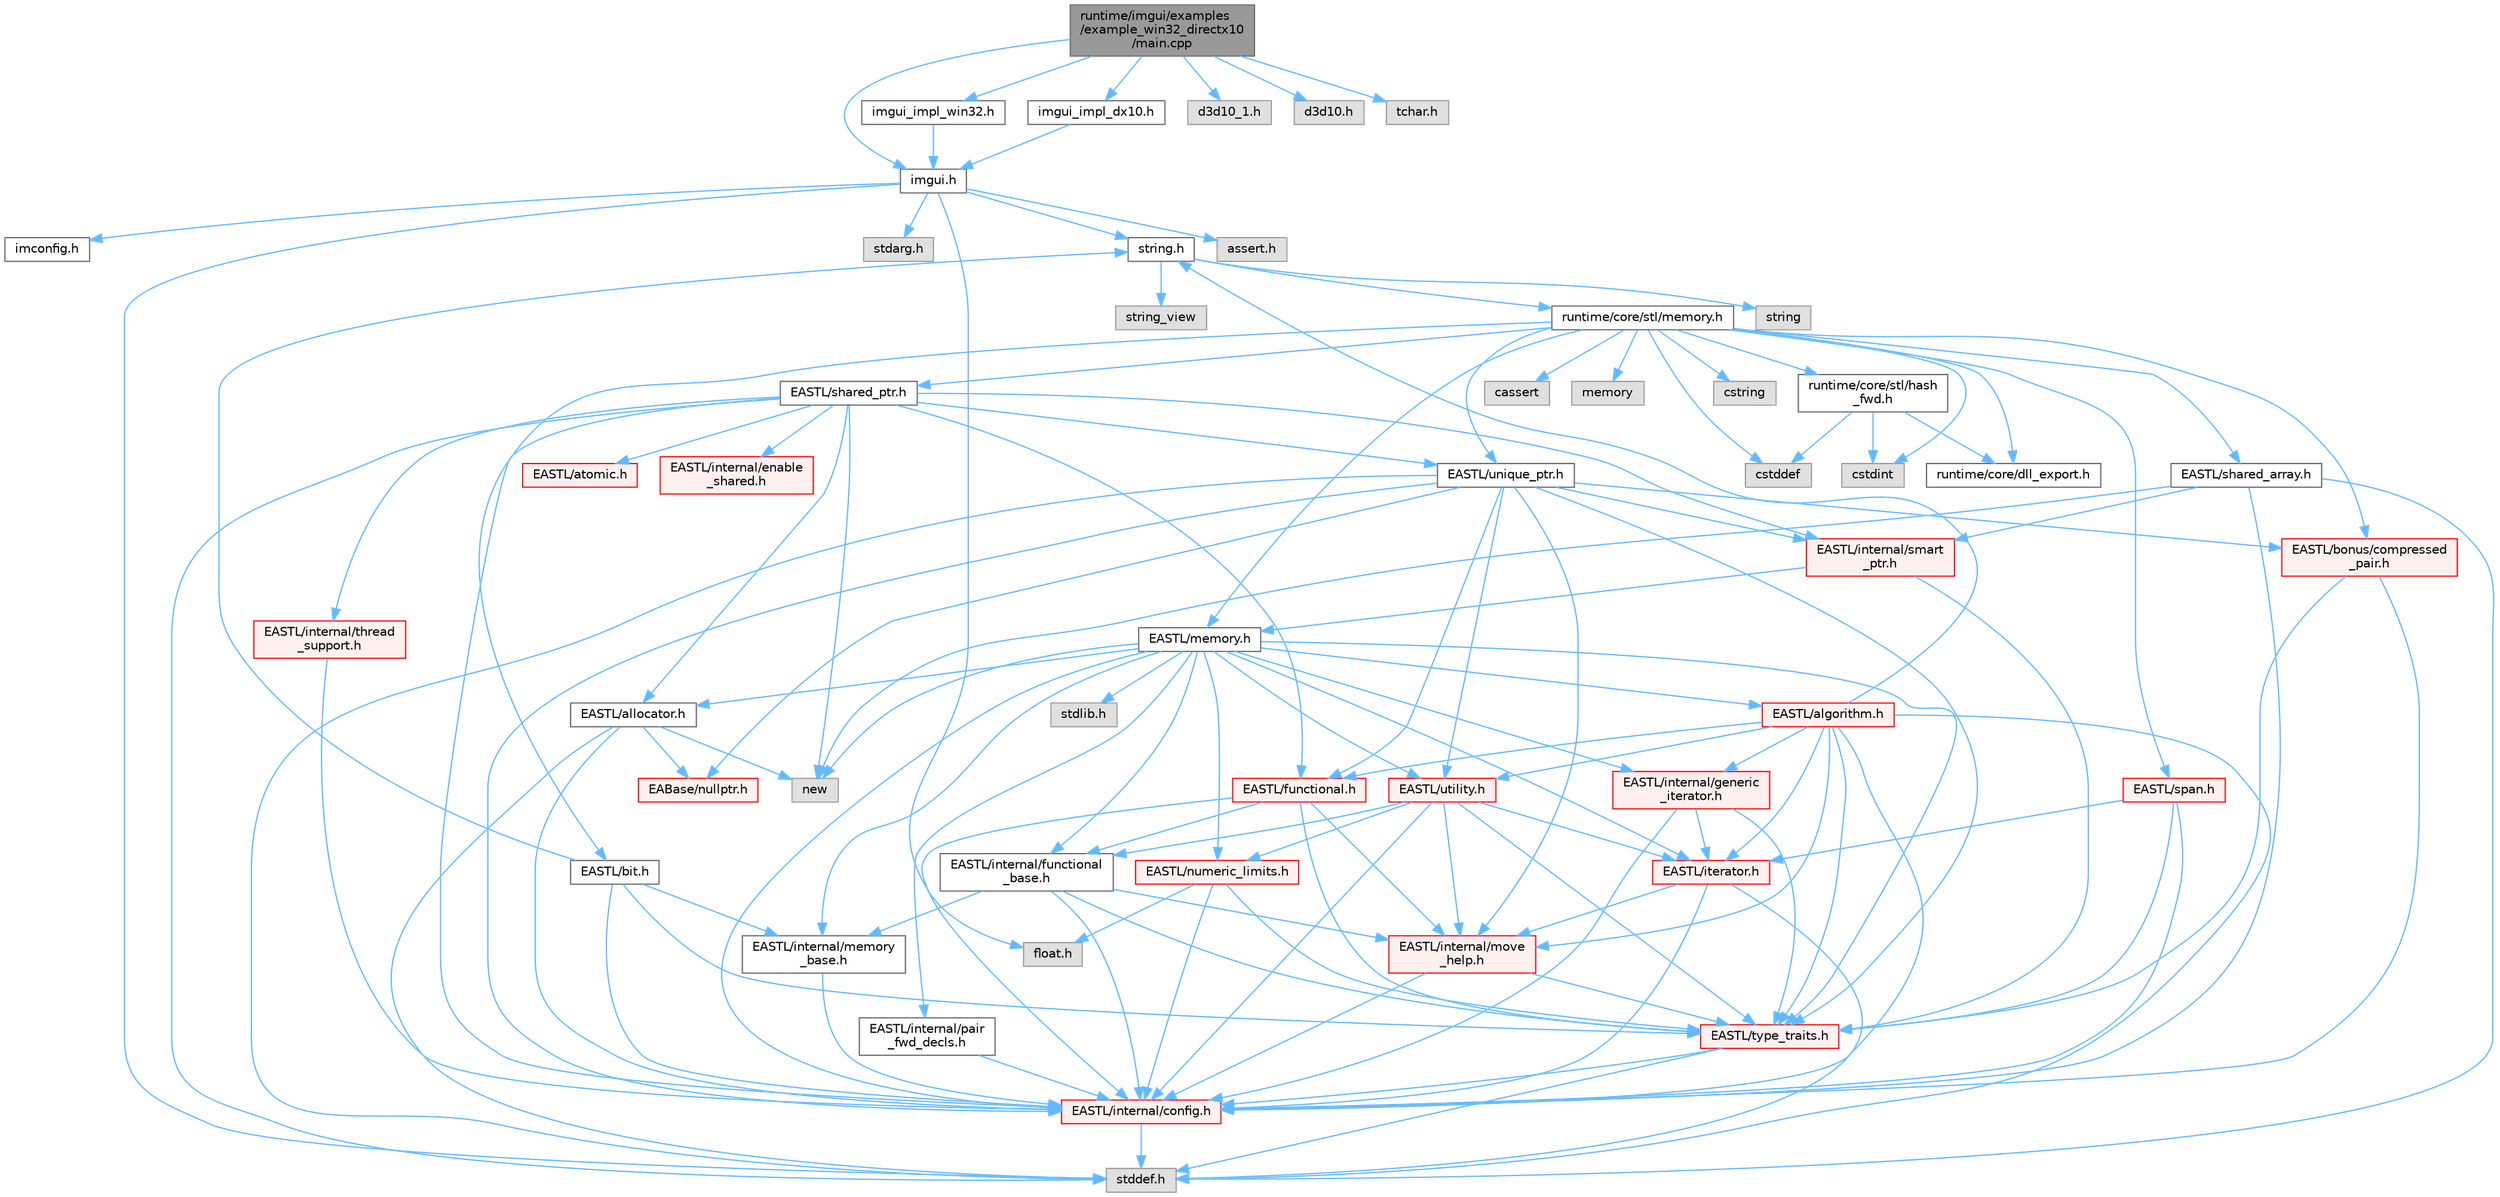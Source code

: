 digraph "runtime/imgui/examples/example_win32_directx10/main.cpp"
{
 // LATEX_PDF_SIZE
  bgcolor="transparent";
  edge [fontname=Helvetica,fontsize=10,labelfontname=Helvetica,labelfontsize=10];
  node [fontname=Helvetica,fontsize=10,shape=box,height=0.2,width=0.4];
  Node1 [id="Node000001",label="runtime/imgui/examples\l/example_win32_directx10\l/main.cpp",height=0.2,width=0.4,color="gray40", fillcolor="grey60", style="filled", fontcolor="black",tooltip=" "];
  Node1 -> Node2 [id="edge126_Node000001_Node000002",color="steelblue1",style="solid",tooltip=" "];
  Node2 [id="Node000002",label="imgui.h",height=0.2,width=0.4,color="grey40", fillcolor="white", style="filled",URL="$imgui_8h.html",tooltip=" "];
  Node2 -> Node3 [id="edge127_Node000002_Node000003",color="steelblue1",style="solid",tooltip=" "];
  Node3 [id="Node000003",label="imconfig.h",height=0.2,width=0.4,color="grey40", fillcolor="white", style="filled",URL="$imconfig_8h.html",tooltip=" "];
  Node2 -> Node4 [id="edge128_Node000002_Node000004",color="steelblue1",style="solid",tooltip=" "];
  Node4 [id="Node000004",label="float.h",height=0.2,width=0.4,color="grey60", fillcolor="#E0E0E0", style="filled",tooltip=" "];
  Node2 -> Node5 [id="edge129_Node000002_Node000005",color="steelblue1",style="solid",tooltip=" "];
  Node5 [id="Node000005",label="stdarg.h",height=0.2,width=0.4,color="grey60", fillcolor="#E0E0E0", style="filled",tooltip=" "];
  Node2 -> Node6 [id="edge130_Node000002_Node000006",color="steelblue1",style="solid",tooltip=" "];
  Node6 [id="Node000006",label="stddef.h",height=0.2,width=0.4,color="grey60", fillcolor="#E0E0E0", style="filled",tooltip=" "];
  Node2 -> Node7 [id="edge131_Node000002_Node000007",color="steelblue1",style="solid",tooltip=" "];
  Node7 [id="Node000007",label="string.h",height=0.2,width=0.4,color="grey40", fillcolor="white", style="filled",URL="$string_8h.html",tooltip=" "];
  Node7 -> Node8 [id="edge132_Node000007_Node000008",color="steelblue1",style="solid",tooltip=" "];
  Node8 [id="Node000008",label="string",height=0.2,width=0.4,color="grey60", fillcolor="#E0E0E0", style="filled",tooltip=" "];
  Node7 -> Node9 [id="edge133_Node000007_Node000009",color="steelblue1",style="solid",tooltip=" "];
  Node9 [id="Node000009",label="string_view",height=0.2,width=0.4,color="grey60", fillcolor="#E0E0E0", style="filled",tooltip=" "];
  Node7 -> Node10 [id="edge134_Node000007_Node000010",color="steelblue1",style="solid",tooltip=" "];
  Node10 [id="Node000010",label="runtime/core/stl/memory.h",height=0.2,width=0.4,color="grey40", fillcolor="white", style="filled",URL="$core_2stl_2memory_8h.html",tooltip=" "];
  Node10 -> Node11 [id="edge135_Node000010_Node000011",color="steelblue1",style="solid",tooltip=" "];
  Node11 [id="Node000011",label="cstddef",height=0.2,width=0.4,color="grey60", fillcolor="#E0E0E0", style="filled",tooltip=" "];
  Node10 -> Node12 [id="edge136_Node000010_Node000012",color="steelblue1",style="solid",tooltip=" "];
  Node12 [id="Node000012",label="cstdint",height=0.2,width=0.4,color="grey60", fillcolor="#E0E0E0", style="filled",tooltip=" "];
  Node10 -> Node13 [id="edge137_Node000010_Node000013",color="steelblue1",style="solid",tooltip=" "];
  Node13 [id="Node000013",label="cassert",height=0.2,width=0.4,color="grey60", fillcolor="#E0E0E0", style="filled",tooltip=" "];
  Node10 -> Node14 [id="edge138_Node000010_Node000014",color="steelblue1",style="solid",tooltip=" "];
  Node14 [id="Node000014",label="memory",height=0.2,width=0.4,color="grey60", fillcolor="#E0E0E0", style="filled",tooltip=" "];
  Node10 -> Node15 [id="edge139_Node000010_Node000015",color="steelblue1",style="solid",tooltip=" "];
  Node15 [id="Node000015",label="cstring",height=0.2,width=0.4,color="grey60", fillcolor="#E0E0E0", style="filled",tooltip=" "];
  Node10 -> Node16 [id="edge140_Node000010_Node000016",color="steelblue1",style="solid",tooltip=" "];
  Node16 [id="Node000016",label="EASTL/bit.h",height=0.2,width=0.4,color="grey40", fillcolor="white", style="filled",URL="$bit_8h.html",tooltip=" "];
  Node16 -> Node17 [id="edge141_Node000016_Node000017",color="steelblue1",style="solid",tooltip=" "];
  Node17 [id="Node000017",label="EASTL/internal/config.h",height=0.2,width=0.4,color="red", fillcolor="#FFF0F0", style="filled",URL="$config_8h.html",tooltip=" "];
  Node17 -> Node6 [id="edge142_Node000017_Node000006",color="steelblue1",style="solid",tooltip=" "];
  Node16 -> Node25 [id="edge143_Node000016_Node000025",color="steelblue1",style="solid",tooltip=" "];
  Node25 [id="Node000025",label="EASTL/internal/memory\l_base.h",height=0.2,width=0.4,color="grey40", fillcolor="white", style="filled",URL="$memory__base_8h.html",tooltip=" "];
  Node25 -> Node17 [id="edge144_Node000025_Node000017",color="steelblue1",style="solid",tooltip=" "];
  Node16 -> Node26 [id="edge145_Node000016_Node000026",color="steelblue1",style="solid",tooltip=" "];
  Node26 [id="Node000026",label="EASTL/type_traits.h",height=0.2,width=0.4,color="red", fillcolor="#FFF0F0", style="filled",URL="$_e_a_s_t_l_2include_2_e_a_s_t_l_2type__traits_8h.html",tooltip=" "];
  Node26 -> Node17 [id="edge146_Node000026_Node000017",color="steelblue1",style="solid",tooltip=" "];
  Node26 -> Node6 [id="edge147_Node000026_Node000006",color="steelblue1",style="solid",tooltip=" "];
  Node16 -> Node7 [id="edge148_Node000016_Node000007",color="steelblue1",style="solid",tooltip=" "];
  Node10 -> Node36 [id="edge149_Node000010_Node000036",color="steelblue1",style="solid",tooltip=" "];
  Node36 [id="Node000036",label="EASTL/memory.h",height=0.2,width=0.4,color="grey40", fillcolor="white", style="filled",URL="$_e_a_s_t_l_2include_2_e_a_s_t_l_2memory_8h.html",tooltip=" "];
  Node36 -> Node17 [id="edge150_Node000036_Node000017",color="steelblue1",style="solid",tooltip=" "];
  Node36 -> Node25 [id="edge151_Node000036_Node000025",color="steelblue1",style="solid",tooltip=" "];
  Node36 -> Node37 [id="edge152_Node000036_Node000037",color="steelblue1",style="solid",tooltip=" "];
  Node37 [id="Node000037",label="EASTL/internal/generic\l_iterator.h",height=0.2,width=0.4,color="red", fillcolor="#FFF0F0", style="filled",URL="$generic__iterator_8h.html",tooltip=" "];
  Node37 -> Node17 [id="edge153_Node000037_Node000017",color="steelblue1",style="solid",tooltip=" "];
  Node37 -> Node38 [id="edge154_Node000037_Node000038",color="steelblue1",style="solid",tooltip=" "];
  Node38 [id="Node000038",label="EASTL/iterator.h",height=0.2,width=0.4,color="red", fillcolor="#FFF0F0", style="filled",URL="$_e_a_s_t_l_2include_2_e_a_s_t_l_2iterator_8h.html",tooltip=" "];
  Node38 -> Node17 [id="edge155_Node000038_Node000017",color="steelblue1",style="solid",tooltip=" "];
  Node38 -> Node39 [id="edge156_Node000038_Node000039",color="steelblue1",style="solid",tooltip=" "];
  Node39 [id="Node000039",label="EASTL/internal/move\l_help.h",height=0.2,width=0.4,color="red", fillcolor="#FFF0F0", style="filled",URL="$move__help_8h.html",tooltip=" "];
  Node39 -> Node17 [id="edge157_Node000039_Node000017",color="steelblue1",style="solid",tooltip=" "];
  Node39 -> Node26 [id="edge158_Node000039_Node000026",color="steelblue1",style="solid",tooltip=" "];
  Node38 -> Node6 [id="edge159_Node000038_Node000006",color="steelblue1",style="solid",tooltip=" "];
  Node37 -> Node26 [id="edge160_Node000037_Node000026",color="steelblue1",style="solid",tooltip=" "];
  Node36 -> Node41 [id="edge161_Node000036_Node000041",color="steelblue1",style="solid",tooltip=" "];
  Node41 [id="Node000041",label="EASTL/internal/pair\l_fwd_decls.h",height=0.2,width=0.4,color="grey40", fillcolor="white", style="filled",URL="$pair__fwd__decls_8h.html",tooltip=" "];
  Node41 -> Node17 [id="edge162_Node000041_Node000017",color="steelblue1",style="solid",tooltip=" "];
  Node36 -> Node42 [id="edge163_Node000036_Node000042",color="steelblue1",style="solid",tooltip=" "];
  Node42 [id="Node000042",label="EASTL/internal/functional\l_base.h",height=0.2,width=0.4,color="grey40", fillcolor="white", style="filled",URL="$functional__base_8h.html",tooltip=" "];
  Node42 -> Node17 [id="edge164_Node000042_Node000017",color="steelblue1",style="solid",tooltip=" "];
  Node42 -> Node25 [id="edge165_Node000042_Node000025",color="steelblue1",style="solid",tooltip=" "];
  Node42 -> Node39 [id="edge166_Node000042_Node000039",color="steelblue1",style="solid",tooltip=" "];
  Node42 -> Node26 [id="edge167_Node000042_Node000026",color="steelblue1",style="solid",tooltip=" "];
  Node36 -> Node43 [id="edge168_Node000036_Node000043",color="steelblue1",style="solid",tooltip=" "];
  Node43 [id="Node000043",label="EASTL/algorithm.h",height=0.2,width=0.4,color="red", fillcolor="#FFF0F0", style="filled",URL="$_e_a_s_t_l_2include_2_e_a_s_t_l_2algorithm_8h.html",tooltip=" "];
  Node43 -> Node17 [id="edge169_Node000043_Node000017",color="steelblue1",style="solid",tooltip=" "];
  Node43 -> Node26 [id="edge170_Node000043_Node000026",color="steelblue1",style="solid",tooltip=" "];
  Node43 -> Node39 [id="edge171_Node000043_Node000039",color="steelblue1",style="solid",tooltip=" "];
  Node43 -> Node38 [id="edge172_Node000043_Node000038",color="steelblue1",style="solid",tooltip=" "];
  Node43 -> Node46 [id="edge173_Node000043_Node000046",color="steelblue1",style="solid",tooltip=" "];
  Node46 [id="Node000046",label="EASTL/functional.h",height=0.2,width=0.4,color="red", fillcolor="#FFF0F0", style="filled",URL="$_e_a_s_t_l_2include_2_e_a_s_t_l_2functional_8h.html",tooltip=" "];
  Node46 -> Node17 [id="edge174_Node000046_Node000017",color="steelblue1",style="solid",tooltip=" "];
  Node46 -> Node39 [id="edge175_Node000046_Node000039",color="steelblue1",style="solid",tooltip=" "];
  Node46 -> Node26 [id="edge176_Node000046_Node000026",color="steelblue1",style="solid",tooltip=" "];
  Node46 -> Node42 [id="edge177_Node000046_Node000042",color="steelblue1",style="solid",tooltip=" "];
  Node43 -> Node53 [id="edge178_Node000043_Node000053",color="steelblue1",style="solid",tooltip=" "];
  Node53 [id="Node000053",label="EASTL/utility.h",height=0.2,width=0.4,color="red", fillcolor="#FFF0F0", style="filled",URL="$_e_a_s_t_l_2include_2_e_a_s_t_l_2utility_8h.html",tooltip=" "];
  Node53 -> Node17 [id="edge179_Node000053_Node000017",color="steelblue1",style="solid",tooltip=" "];
  Node53 -> Node26 [id="edge180_Node000053_Node000026",color="steelblue1",style="solid",tooltip=" "];
  Node53 -> Node38 [id="edge181_Node000053_Node000038",color="steelblue1",style="solid",tooltip=" "];
  Node53 -> Node54 [id="edge182_Node000053_Node000054",color="steelblue1",style="solid",tooltip=" "];
  Node54 [id="Node000054",label="EASTL/numeric_limits.h",height=0.2,width=0.4,color="red", fillcolor="#FFF0F0", style="filled",URL="$numeric__limits_8h.html",tooltip=" "];
  Node54 -> Node17 [id="edge183_Node000054_Node000017",color="steelblue1",style="solid",tooltip=" "];
  Node54 -> Node26 [id="edge184_Node000054_Node000026",color="steelblue1",style="solid",tooltip=" "];
  Node54 -> Node4 [id="edge185_Node000054_Node000004",color="steelblue1",style="solid",tooltip=" "];
  Node53 -> Node42 [id="edge186_Node000053_Node000042",color="steelblue1",style="solid",tooltip=" "];
  Node53 -> Node39 [id="edge187_Node000053_Node000039",color="steelblue1",style="solid",tooltip=" "];
  Node43 -> Node37 [id="edge188_Node000043_Node000037",color="steelblue1",style="solid",tooltip=" "];
  Node43 -> Node6 [id="edge189_Node000043_Node000006",color="steelblue1",style="solid",tooltip=" "];
  Node43 -> Node7 [id="edge190_Node000043_Node000007",color="steelblue1",style="solid",tooltip=" "];
  Node36 -> Node26 [id="edge191_Node000036_Node000026",color="steelblue1",style="solid",tooltip=" "];
  Node36 -> Node50 [id="edge192_Node000036_Node000050",color="steelblue1",style="solid",tooltip=" "];
  Node50 [id="Node000050",label="EASTL/allocator.h",height=0.2,width=0.4,color="grey40", fillcolor="white", style="filled",URL="$allocator_8h.html",tooltip=" "];
  Node50 -> Node17 [id="edge193_Node000050_Node000017",color="steelblue1",style="solid",tooltip=" "];
  Node50 -> Node28 [id="edge194_Node000050_Node000028",color="steelblue1",style="solid",tooltip=" "];
  Node28 [id="Node000028",label="EABase/nullptr.h",height=0.2,width=0.4,color="red", fillcolor="#FFF0F0", style="filled",URL="$nullptr_8h.html",tooltip=" "];
  Node50 -> Node6 [id="edge195_Node000050_Node000006",color="steelblue1",style="solid",tooltip=" "];
  Node50 -> Node51 [id="edge196_Node000050_Node000051",color="steelblue1",style="solid",tooltip=" "];
  Node51 [id="Node000051",label="new",height=0.2,width=0.4,color="grey60", fillcolor="#E0E0E0", style="filled",tooltip=" "];
  Node36 -> Node38 [id="edge197_Node000036_Node000038",color="steelblue1",style="solid",tooltip=" "];
  Node36 -> Node53 [id="edge198_Node000036_Node000053",color="steelblue1",style="solid",tooltip=" "];
  Node36 -> Node54 [id="edge199_Node000036_Node000054",color="steelblue1",style="solid",tooltip=" "];
  Node36 -> Node62 [id="edge200_Node000036_Node000062",color="steelblue1",style="solid",tooltip=" "];
  Node62 [id="Node000062",label="stdlib.h",height=0.2,width=0.4,color="grey60", fillcolor="#E0E0E0", style="filled",tooltip=" "];
  Node36 -> Node51 [id="edge201_Node000036_Node000051",color="steelblue1",style="solid",tooltip=" "];
  Node10 -> Node63 [id="edge202_Node000010_Node000063",color="steelblue1",style="solid",tooltip=" "];
  Node63 [id="Node000063",label="EASTL/shared_array.h",height=0.2,width=0.4,color="grey40", fillcolor="white", style="filled",URL="$shared__array_8h.html",tooltip=" "];
  Node63 -> Node17 [id="edge203_Node000063_Node000017",color="steelblue1",style="solid",tooltip=" "];
  Node63 -> Node64 [id="edge204_Node000063_Node000064",color="steelblue1",style="solid",tooltip=" "];
  Node64 [id="Node000064",label="EASTL/internal/smart\l_ptr.h",height=0.2,width=0.4,color="red", fillcolor="#FFF0F0", style="filled",URL="$smart__ptr_8h.html",tooltip=" "];
  Node64 -> Node36 [id="edge205_Node000064_Node000036",color="steelblue1",style="solid",tooltip=" "];
  Node64 -> Node26 [id="edge206_Node000064_Node000026",color="steelblue1",style="solid",tooltip=" "];
  Node63 -> Node51 [id="edge207_Node000063_Node000051",color="steelblue1",style="solid",tooltip=" "];
  Node63 -> Node6 [id="edge208_Node000063_Node000006",color="steelblue1",style="solid",tooltip=" "];
  Node10 -> Node66 [id="edge209_Node000010_Node000066",color="steelblue1",style="solid",tooltip=" "];
  Node66 [id="Node000066",label="EASTL/unique_ptr.h",height=0.2,width=0.4,color="grey40", fillcolor="white", style="filled",URL="$unique__ptr_8h.html",tooltip=" "];
  Node66 -> Node28 [id="edge210_Node000066_Node000028",color="steelblue1",style="solid",tooltip=" "];
  Node66 -> Node67 [id="edge211_Node000066_Node000067",color="steelblue1",style="solid",tooltip=" "];
  Node67 [id="Node000067",label="EASTL/bonus/compressed\l_pair.h",height=0.2,width=0.4,color="red", fillcolor="#FFF0F0", style="filled",URL="$compressed__pair_8h.html",tooltip=" "];
  Node67 -> Node17 [id="edge212_Node000067_Node000017",color="steelblue1",style="solid",tooltip=" "];
  Node67 -> Node26 [id="edge213_Node000067_Node000026",color="steelblue1",style="solid",tooltip=" "];
  Node66 -> Node46 [id="edge214_Node000066_Node000046",color="steelblue1",style="solid",tooltip=" "];
  Node66 -> Node17 [id="edge215_Node000066_Node000017",color="steelblue1",style="solid",tooltip=" "];
  Node66 -> Node39 [id="edge216_Node000066_Node000039",color="steelblue1",style="solid",tooltip=" "];
  Node66 -> Node64 [id="edge217_Node000066_Node000064",color="steelblue1",style="solid",tooltip=" "];
  Node66 -> Node26 [id="edge218_Node000066_Node000026",color="steelblue1",style="solid",tooltip=" "];
  Node66 -> Node53 [id="edge219_Node000066_Node000053",color="steelblue1",style="solid",tooltip=" "];
  Node66 -> Node6 [id="edge220_Node000066_Node000006",color="steelblue1",style="solid",tooltip=" "];
  Node10 -> Node69 [id="edge221_Node000010_Node000069",color="steelblue1",style="solid",tooltip=" "];
  Node69 [id="Node000069",label="EASTL/shared_ptr.h",height=0.2,width=0.4,color="grey40", fillcolor="white", style="filled",URL="$shared__ptr_8h.html",tooltip=" "];
  Node69 -> Node17 [id="edge222_Node000069_Node000017",color="steelblue1",style="solid",tooltip=" "];
  Node69 -> Node64 [id="edge223_Node000069_Node000064",color="steelblue1",style="solid",tooltip=" "];
  Node69 -> Node70 [id="edge224_Node000069_Node000070",color="steelblue1",style="solid",tooltip=" "];
  Node70 [id="Node000070",label="EASTL/internal/thread\l_support.h",height=0.2,width=0.4,color="red", fillcolor="#FFF0F0", style="filled",URL="$thread__support_8h.html",tooltip=" "];
  Node70 -> Node17 [id="edge225_Node000070_Node000017",color="steelblue1",style="solid",tooltip=" "];
  Node69 -> Node66 [id="edge226_Node000069_Node000066",color="steelblue1",style="solid",tooltip=" "];
  Node69 -> Node46 [id="edge227_Node000069_Node000046",color="steelblue1",style="solid",tooltip=" "];
  Node69 -> Node50 [id="edge228_Node000069_Node000050",color="steelblue1",style="solid",tooltip=" "];
  Node69 -> Node71 [id="edge229_Node000069_Node000071",color="steelblue1",style="solid",tooltip=" "];
  Node71 [id="Node000071",label="EASTL/atomic.h",height=0.2,width=0.4,color="red", fillcolor="#FFF0F0", style="filled",URL="$_e_a_s_t_l_2include_2_e_a_s_t_l_2atomic_8h.html",tooltip=" "];
  Node69 -> Node51 [id="edge230_Node000069_Node000051",color="steelblue1",style="solid",tooltip=" "];
  Node69 -> Node6 [id="edge231_Node000069_Node000006",color="steelblue1",style="solid",tooltip=" "];
  Node69 -> Node148 [id="edge232_Node000069_Node000148",color="steelblue1",style="solid",tooltip=" "];
  Node148 [id="Node000148",label="EASTL/internal/enable\l_shared.h",height=0.2,width=0.4,color="red", fillcolor="#FFF0F0", style="filled",URL="$enable__shared_8h.html",tooltip=" "];
  Node10 -> Node149 [id="edge233_Node000010_Node000149",color="steelblue1",style="solid",tooltip=" "];
  Node149 [id="Node000149",label="EASTL/span.h",height=0.2,width=0.4,color="red", fillcolor="#FFF0F0", style="filled",URL="$span_8h.html",tooltip=" "];
  Node149 -> Node17 [id="edge234_Node000149_Node000017",color="steelblue1",style="solid",tooltip=" "];
  Node149 -> Node26 [id="edge235_Node000149_Node000026",color="steelblue1",style="solid",tooltip=" "];
  Node149 -> Node38 [id="edge236_Node000149_Node000038",color="steelblue1",style="solid",tooltip=" "];
  Node10 -> Node67 [id="edge237_Node000010_Node000067",color="steelblue1",style="solid",tooltip=" "];
  Node10 -> Node152 [id="edge238_Node000010_Node000152",color="steelblue1",style="solid",tooltip=" "];
  Node152 [id="Node000152",label="runtime/core/dll_export.h",height=0.2,width=0.4,color="grey40", fillcolor="white", style="filled",URL="$dll__export_8h.html",tooltip=" "];
  Node10 -> Node153 [id="edge239_Node000010_Node000153",color="steelblue1",style="solid",tooltip=" "];
  Node153 [id="Node000153",label="runtime/core/stl/hash\l_fwd.h",height=0.2,width=0.4,color="grey40", fillcolor="white", style="filled",URL="$hash__fwd_8h.html",tooltip=" "];
  Node153 -> Node11 [id="edge240_Node000153_Node000011",color="steelblue1",style="solid",tooltip=" "];
  Node153 -> Node12 [id="edge241_Node000153_Node000012",color="steelblue1",style="solid",tooltip=" "];
  Node153 -> Node152 [id="edge242_Node000153_Node000152",color="steelblue1",style="solid",tooltip=" "];
  Node2 -> Node154 [id="edge243_Node000002_Node000154",color="steelblue1",style="solid",tooltip=" "];
  Node154 [id="Node000154",label="assert.h",height=0.2,width=0.4,color="grey60", fillcolor="#E0E0E0", style="filled",tooltip=" "];
  Node1 -> Node155 [id="edge244_Node000001_Node000155",color="steelblue1",style="solid",tooltip=" "];
  Node155 [id="Node000155",label="imgui_impl_win32.h",height=0.2,width=0.4,color="grey40", fillcolor="white", style="filled",URL="$imgui__impl__win32_8h.html",tooltip=" "];
  Node155 -> Node2 [id="edge245_Node000155_Node000002",color="steelblue1",style="solid",tooltip=" "];
  Node1 -> Node156 [id="edge246_Node000001_Node000156",color="steelblue1",style="solid",tooltip=" "];
  Node156 [id="Node000156",label="imgui_impl_dx10.h",height=0.2,width=0.4,color="grey40", fillcolor="white", style="filled",URL="$imgui__impl__dx10_8h.html",tooltip=" "];
  Node156 -> Node2 [id="edge247_Node000156_Node000002",color="steelblue1",style="solid",tooltip=" "];
  Node1 -> Node157 [id="edge248_Node000001_Node000157",color="steelblue1",style="solid",tooltip=" "];
  Node157 [id="Node000157",label="d3d10_1.h",height=0.2,width=0.4,color="grey60", fillcolor="#E0E0E0", style="filled",tooltip=" "];
  Node1 -> Node158 [id="edge249_Node000001_Node000158",color="steelblue1",style="solid",tooltip=" "];
  Node158 [id="Node000158",label="d3d10.h",height=0.2,width=0.4,color="grey60", fillcolor="#E0E0E0", style="filled",tooltip=" "];
  Node1 -> Node159 [id="edge250_Node000001_Node000159",color="steelblue1",style="solid",tooltip=" "];
  Node159 [id="Node000159",label="tchar.h",height=0.2,width=0.4,color="grey60", fillcolor="#E0E0E0", style="filled",tooltip=" "];
}
